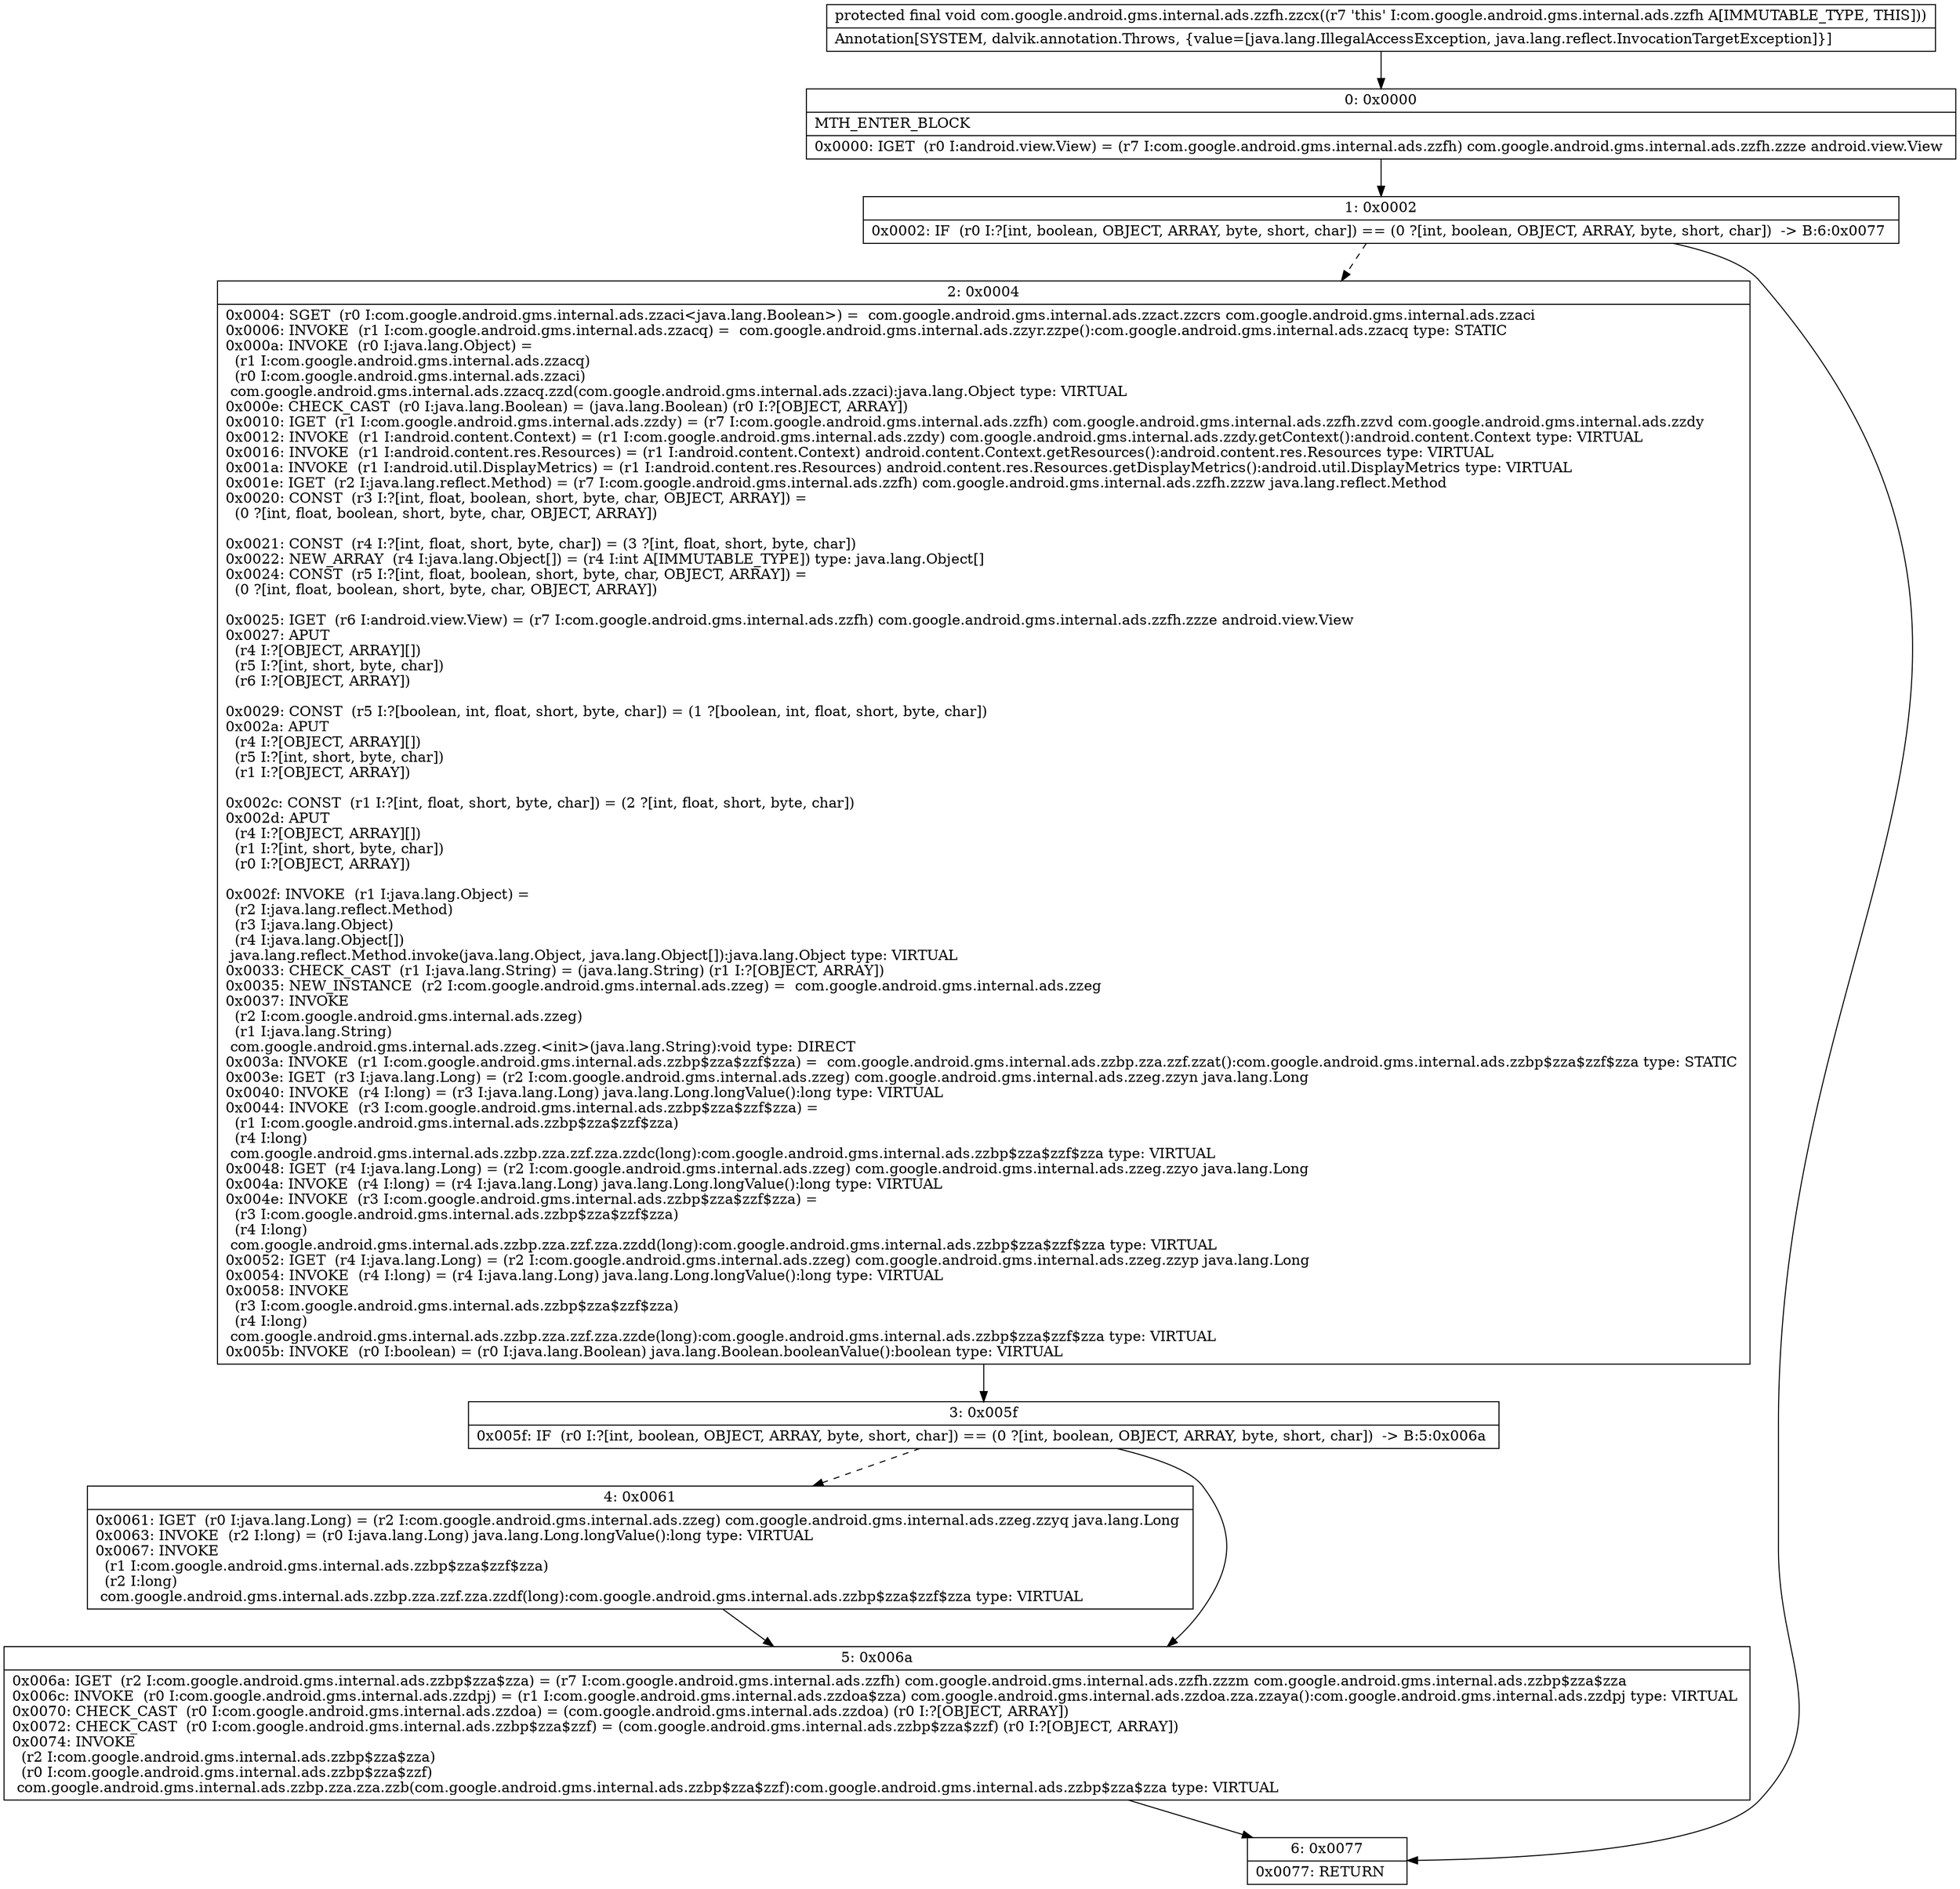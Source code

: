 digraph "CFG forcom.google.android.gms.internal.ads.zzfh.zzcx()V" {
Node_0 [shape=record,label="{0\:\ 0x0000|MTH_ENTER_BLOCK\l|0x0000: IGET  (r0 I:android.view.View) = (r7 I:com.google.android.gms.internal.ads.zzfh) com.google.android.gms.internal.ads.zzfh.zzze android.view.View \l}"];
Node_1 [shape=record,label="{1\:\ 0x0002|0x0002: IF  (r0 I:?[int, boolean, OBJECT, ARRAY, byte, short, char]) == (0 ?[int, boolean, OBJECT, ARRAY, byte, short, char])  \-\> B:6:0x0077 \l}"];
Node_2 [shape=record,label="{2\:\ 0x0004|0x0004: SGET  (r0 I:com.google.android.gms.internal.ads.zzaci\<java.lang.Boolean\>) =  com.google.android.gms.internal.ads.zzact.zzcrs com.google.android.gms.internal.ads.zzaci \l0x0006: INVOKE  (r1 I:com.google.android.gms.internal.ads.zzacq) =  com.google.android.gms.internal.ads.zzyr.zzpe():com.google.android.gms.internal.ads.zzacq type: STATIC \l0x000a: INVOKE  (r0 I:java.lang.Object) = \l  (r1 I:com.google.android.gms.internal.ads.zzacq)\l  (r0 I:com.google.android.gms.internal.ads.zzaci)\l com.google.android.gms.internal.ads.zzacq.zzd(com.google.android.gms.internal.ads.zzaci):java.lang.Object type: VIRTUAL \l0x000e: CHECK_CAST  (r0 I:java.lang.Boolean) = (java.lang.Boolean) (r0 I:?[OBJECT, ARRAY]) \l0x0010: IGET  (r1 I:com.google.android.gms.internal.ads.zzdy) = (r7 I:com.google.android.gms.internal.ads.zzfh) com.google.android.gms.internal.ads.zzfh.zzvd com.google.android.gms.internal.ads.zzdy \l0x0012: INVOKE  (r1 I:android.content.Context) = (r1 I:com.google.android.gms.internal.ads.zzdy) com.google.android.gms.internal.ads.zzdy.getContext():android.content.Context type: VIRTUAL \l0x0016: INVOKE  (r1 I:android.content.res.Resources) = (r1 I:android.content.Context) android.content.Context.getResources():android.content.res.Resources type: VIRTUAL \l0x001a: INVOKE  (r1 I:android.util.DisplayMetrics) = (r1 I:android.content.res.Resources) android.content.res.Resources.getDisplayMetrics():android.util.DisplayMetrics type: VIRTUAL \l0x001e: IGET  (r2 I:java.lang.reflect.Method) = (r7 I:com.google.android.gms.internal.ads.zzfh) com.google.android.gms.internal.ads.zzfh.zzzw java.lang.reflect.Method \l0x0020: CONST  (r3 I:?[int, float, boolean, short, byte, char, OBJECT, ARRAY]) = \l  (0 ?[int, float, boolean, short, byte, char, OBJECT, ARRAY])\l \l0x0021: CONST  (r4 I:?[int, float, short, byte, char]) = (3 ?[int, float, short, byte, char]) \l0x0022: NEW_ARRAY  (r4 I:java.lang.Object[]) = (r4 I:int A[IMMUTABLE_TYPE]) type: java.lang.Object[] \l0x0024: CONST  (r5 I:?[int, float, boolean, short, byte, char, OBJECT, ARRAY]) = \l  (0 ?[int, float, boolean, short, byte, char, OBJECT, ARRAY])\l \l0x0025: IGET  (r6 I:android.view.View) = (r7 I:com.google.android.gms.internal.ads.zzfh) com.google.android.gms.internal.ads.zzfh.zzze android.view.View \l0x0027: APUT  \l  (r4 I:?[OBJECT, ARRAY][])\l  (r5 I:?[int, short, byte, char])\l  (r6 I:?[OBJECT, ARRAY])\l \l0x0029: CONST  (r5 I:?[boolean, int, float, short, byte, char]) = (1 ?[boolean, int, float, short, byte, char]) \l0x002a: APUT  \l  (r4 I:?[OBJECT, ARRAY][])\l  (r5 I:?[int, short, byte, char])\l  (r1 I:?[OBJECT, ARRAY])\l \l0x002c: CONST  (r1 I:?[int, float, short, byte, char]) = (2 ?[int, float, short, byte, char]) \l0x002d: APUT  \l  (r4 I:?[OBJECT, ARRAY][])\l  (r1 I:?[int, short, byte, char])\l  (r0 I:?[OBJECT, ARRAY])\l \l0x002f: INVOKE  (r1 I:java.lang.Object) = \l  (r2 I:java.lang.reflect.Method)\l  (r3 I:java.lang.Object)\l  (r4 I:java.lang.Object[])\l java.lang.reflect.Method.invoke(java.lang.Object, java.lang.Object[]):java.lang.Object type: VIRTUAL \l0x0033: CHECK_CAST  (r1 I:java.lang.String) = (java.lang.String) (r1 I:?[OBJECT, ARRAY]) \l0x0035: NEW_INSTANCE  (r2 I:com.google.android.gms.internal.ads.zzeg) =  com.google.android.gms.internal.ads.zzeg \l0x0037: INVOKE  \l  (r2 I:com.google.android.gms.internal.ads.zzeg)\l  (r1 I:java.lang.String)\l com.google.android.gms.internal.ads.zzeg.\<init\>(java.lang.String):void type: DIRECT \l0x003a: INVOKE  (r1 I:com.google.android.gms.internal.ads.zzbp$zza$zzf$zza) =  com.google.android.gms.internal.ads.zzbp.zza.zzf.zzat():com.google.android.gms.internal.ads.zzbp$zza$zzf$zza type: STATIC \l0x003e: IGET  (r3 I:java.lang.Long) = (r2 I:com.google.android.gms.internal.ads.zzeg) com.google.android.gms.internal.ads.zzeg.zzyn java.lang.Long \l0x0040: INVOKE  (r4 I:long) = (r3 I:java.lang.Long) java.lang.Long.longValue():long type: VIRTUAL \l0x0044: INVOKE  (r3 I:com.google.android.gms.internal.ads.zzbp$zza$zzf$zza) = \l  (r1 I:com.google.android.gms.internal.ads.zzbp$zza$zzf$zza)\l  (r4 I:long)\l com.google.android.gms.internal.ads.zzbp.zza.zzf.zza.zzdc(long):com.google.android.gms.internal.ads.zzbp$zza$zzf$zza type: VIRTUAL \l0x0048: IGET  (r4 I:java.lang.Long) = (r2 I:com.google.android.gms.internal.ads.zzeg) com.google.android.gms.internal.ads.zzeg.zzyo java.lang.Long \l0x004a: INVOKE  (r4 I:long) = (r4 I:java.lang.Long) java.lang.Long.longValue():long type: VIRTUAL \l0x004e: INVOKE  (r3 I:com.google.android.gms.internal.ads.zzbp$zza$zzf$zza) = \l  (r3 I:com.google.android.gms.internal.ads.zzbp$zza$zzf$zza)\l  (r4 I:long)\l com.google.android.gms.internal.ads.zzbp.zza.zzf.zza.zzdd(long):com.google.android.gms.internal.ads.zzbp$zza$zzf$zza type: VIRTUAL \l0x0052: IGET  (r4 I:java.lang.Long) = (r2 I:com.google.android.gms.internal.ads.zzeg) com.google.android.gms.internal.ads.zzeg.zzyp java.lang.Long \l0x0054: INVOKE  (r4 I:long) = (r4 I:java.lang.Long) java.lang.Long.longValue():long type: VIRTUAL \l0x0058: INVOKE  \l  (r3 I:com.google.android.gms.internal.ads.zzbp$zza$zzf$zza)\l  (r4 I:long)\l com.google.android.gms.internal.ads.zzbp.zza.zzf.zza.zzde(long):com.google.android.gms.internal.ads.zzbp$zza$zzf$zza type: VIRTUAL \l0x005b: INVOKE  (r0 I:boolean) = (r0 I:java.lang.Boolean) java.lang.Boolean.booleanValue():boolean type: VIRTUAL \l}"];
Node_3 [shape=record,label="{3\:\ 0x005f|0x005f: IF  (r0 I:?[int, boolean, OBJECT, ARRAY, byte, short, char]) == (0 ?[int, boolean, OBJECT, ARRAY, byte, short, char])  \-\> B:5:0x006a \l}"];
Node_4 [shape=record,label="{4\:\ 0x0061|0x0061: IGET  (r0 I:java.lang.Long) = (r2 I:com.google.android.gms.internal.ads.zzeg) com.google.android.gms.internal.ads.zzeg.zzyq java.lang.Long \l0x0063: INVOKE  (r2 I:long) = (r0 I:java.lang.Long) java.lang.Long.longValue():long type: VIRTUAL \l0x0067: INVOKE  \l  (r1 I:com.google.android.gms.internal.ads.zzbp$zza$zzf$zza)\l  (r2 I:long)\l com.google.android.gms.internal.ads.zzbp.zza.zzf.zza.zzdf(long):com.google.android.gms.internal.ads.zzbp$zza$zzf$zza type: VIRTUAL \l}"];
Node_5 [shape=record,label="{5\:\ 0x006a|0x006a: IGET  (r2 I:com.google.android.gms.internal.ads.zzbp$zza$zza) = (r7 I:com.google.android.gms.internal.ads.zzfh) com.google.android.gms.internal.ads.zzfh.zzzm com.google.android.gms.internal.ads.zzbp$zza$zza \l0x006c: INVOKE  (r0 I:com.google.android.gms.internal.ads.zzdpj) = (r1 I:com.google.android.gms.internal.ads.zzdoa$zza) com.google.android.gms.internal.ads.zzdoa.zza.zzaya():com.google.android.gms.internal.ads.zzdpj type: VIRTUAL \l0x0070: CHECK_CAST  (r0 I:com.google.android.gms.internal.ads.zzdoa) = (com.google.android.gms.internal.ads.zzdoa) (r0 I:?[OBJECT, ARRAY]) \l0x0072: CHECK_CAST  (r0 I:com.google.android.gms.internal.ads.zzbp$zza$zzf) = (com.google.android.gms.internal.ads.zzbp$zza$zzf) (r0 I:?[OBJECT, ARRAY]) \l0x0074: INVOKE  \l  (r2 I:com.google.android.gms.internal.ads.zzbp$zza$zza)\l  (r0 I:com.google.android.gms.internal.ads.zzbp$zza$zzf)\l com.google.android.gms.internal.ads.zzbp.zza.zza.zzb(com.google.android.gms.internal.ads.zzbp$zza$zzf):com.google.android.gms.internal.ads.zzbp$zza$zza type: VIRTUAL \l}"];
Node_6 [shape=record,label="{6\:\ 0x0077|0x0077: RETURN   \l}"];
MethodNode[shape=record,label="{protected final void com.google.android.gms.internal.ads.zzfh.zzcx((r7 'this' I:com.google.android.gms.internal.ads.zzfh A[IMMUTABLE_TYPE, THIS]))  | Annotation[SYSTEM, dalvik.annotation.Throws, \{value=[java.lang.IllegalAccessException, java.lang.reflect.InvocationTargetException]\}]\l}"];
MethodNode -> Node_0;
Node_0 -> Node_1;
Node_1 -> Node_2[style=dashed];
Node_1 -> Node_6;
Node_2 -> Node_3;
Node_3 -> Node_4[style=dashed];
Node_3 -> Node_5;
Node_4 -> Node_5;
Node_5 -> Node_6;
}

